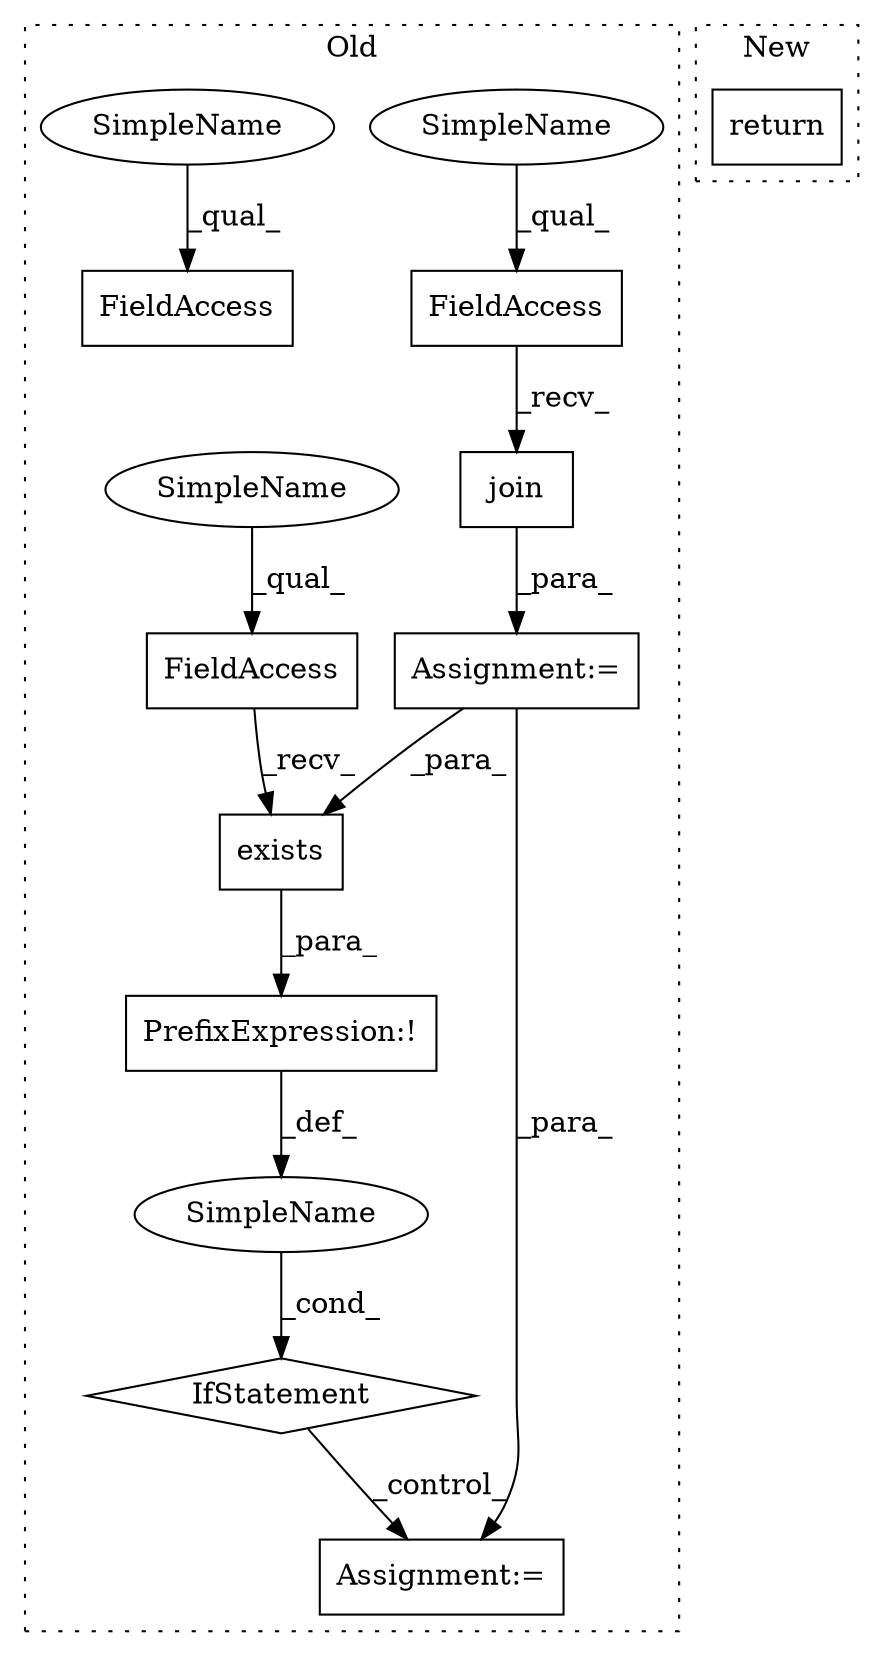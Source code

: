 digraph G {
subgraph cluster0 {
1 [label="exists" a="32" s="6755,6786" l="7,1" shape="box"];
3 [label="FieldAccess" a="22" s="6747" l="7" shape="box"];
4 [label="IfStatement" a="25" s="6742,6787" l="4,2" shape="diamond"];
5 [label="Assignment:=" a="7" s="6809" l="1" shape="box"];
6 [label="SimpleName" a="42" s="" l="" shape="ellipse"];
7 [label="PrefixExpression:!" a="38" s="6746" l="1" shape="box"];
8 [label="Assignment:=" a="7" s="6696" l="1" shape="box"];
9 [label="FieldAccess" a="22" s="6604" l="7" shape="box"];
10 [label="FieldAccess" a="22" s="6697" l="7" shape="box"];
11 [label="join" a="32" s="6705,6735" l="5,1" shape="box"];
12 [label="SimpleName" a="42" s="6697" l="2" shape="ellipse"];
13 [label="SimpleName" a="42" s="6604" l="2" shape="ellipse"];
14 [label="SimpleName" a="42" s="6747" l="2" shape="ellipse"];
label = "Old";
style="dotted";
}
subgraph cluster1 {
2 [label="return" a="41" s="6290" l="7" shape="box"];
label = "New";
style="dotted";
}
1 -> 7 [label="_para_"];
3 -> 1 [label="_recv_"];
4 -> 5 [label="_control_"];
6 -> 4 [label="_cond_"];
7 -> 6 [label="_def_"];
8 -> 5 [label="_para_"];
8 -> 1 [label="_para_"];
10 -> 11 [label="_recv_"];
11 -> 8 [label="_para_"];
12 -> 10 [label="_qual_"];
13 -> 9 [label="_qual_"];
14 -> 3 [label="_qual_"];
}